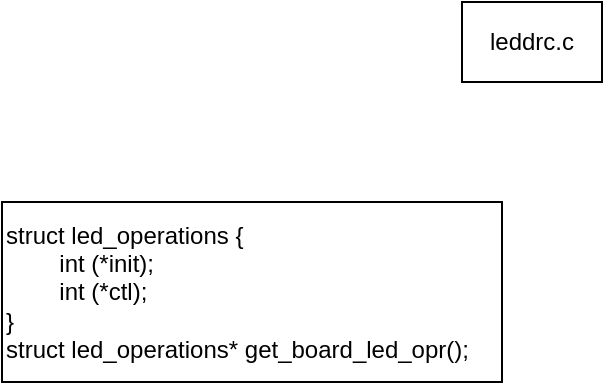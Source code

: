 <mxfile version="24.7.6">
  <diagram name="第 1 页" id="NZd1r_O6BDgPFqjXA8Pq">
    <mxGraphModel dx="712" dy="748" grid="1" gridSize="10" guides="1" tooltips="1" connect="1" arrows="1" fold="1" page="1" pageScale="1" pageWidth="827" pageHeight="1169" math="0" shadow="0">
      <root>
        <mxCell id="0" />
        <mxCell id="1" parent="0" />
        <mxCell id="DXp38wgTp2prvdkmYmkz-1" value="leddrc.c" style="rounded=0;whiteSpace=wrap;html=1;" vertex="1" parent="1">
          <mxGeometry x="280" y="220" width="70" height="40" as="geometry" />
        </mxCell>
        <mxCell id="DXp38wgTp2prvdkmYmkz-2" value="struct led_operations {&lt;div&gt;&lt;span style=&quot;white-space: pre;&quot;&gt;&#x9;&lt;/span&gt;int (*init);&lt;br&gt;&lt;/div&gt;&lt;div&gt;&lt;span style=&quot;white-space: pre;&quot;&gt;&#x9;&lt;/span&gt;int (*ctl);&lt;br&gt;&lt;/div&gt;&lt;div&gt;}&lt;/div&gt;&lt;div&gt;struct led_operations* get_board_led_opr();&lt;/div&gt;" style="rounded=0;whiteSpace=wrap;html=1;align=left;" vertex="1" parent="1">
          <mxGeometry x="50" y="320" width="250" height="90" as="geometry" />
        </mxCell>
      </root>
    </mxGraphModel>
  </diagram>
</mxfile>
